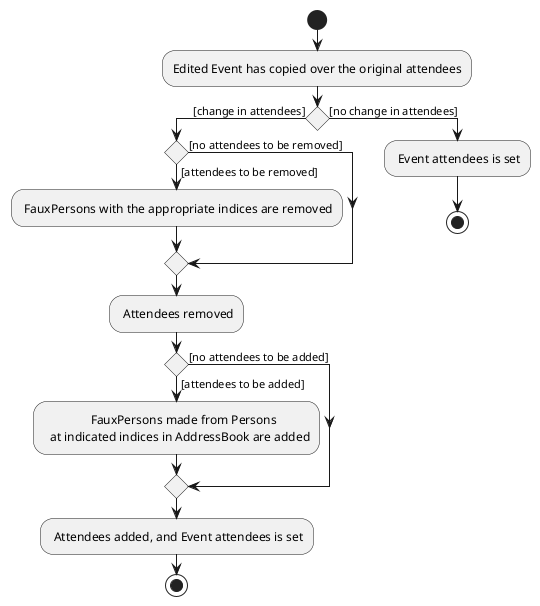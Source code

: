 @startuml
start
:Edited Event has copied over the original attendees;

'Since the beta syntax does not support placing the condition outside the
'diamond we place it as the true branch instead.

if () then ([change in attendees])
if () then ([attendees to be removed])
    : FauxPersons with the appropriate indices are removed;
else ([no attendees to be removed])
endif
    : Attendees removed;
if () then ([attendees to be added])
    :               FauxPersons made from Persons
      at indicated indices in AddressBook are added;
else ([no attendees to be added])
endif
    : Attendees added, and Event attendees is set;
    stop
else ([no change in attendees])
    : Event attendees is set;
stop
@enduml
